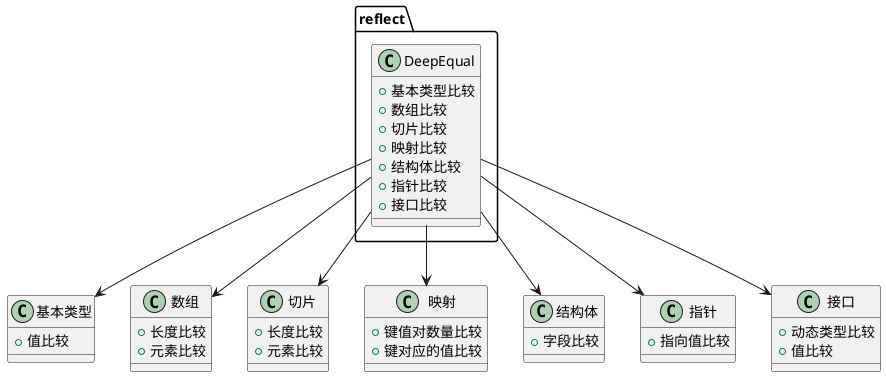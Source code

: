 @startuml
!define RECTANGLE class

RECTANGLE "reflect.DeepEqual" {
  + 基本类型比较
  + 数组比较
  + 切片比较
  + 映射比较
  + 结构体比较
  + 指针比较
  + 接口比较
}

RECTANGLE "基本类型" {
  + 值比较
}

RECTANGLE "数组" {
  + 长度比较
  + 元素比较
}

RECTANGLE "切片" {
  + 长度比较
  + 元素比较
}

RECTANGLE "映射" {
  + 键值对数量比较
  + 键对应的值比较
}

RECTANGLE "结构体" {
  + 字段比较
}

RECTANGLE "指针" {
  + 指向值比较
}

RECTANGLE "接口" {
  + 动态类型比较
  + 值比较
}

"reflect.DeepEqual" -down-> "基本类型"
"reflect.DeepEqual" -down-> "数组"
"reflect.DeepEqual" -down-> "切片"
"reflect.DeepEqual" -down-> "映射"
"reflect.DeepEqual" -down-> "结构体"
"reflect.DeepEqual" -down-> "指针"
"reflect.DeepEqual" -down-> "接口"

@enduml
